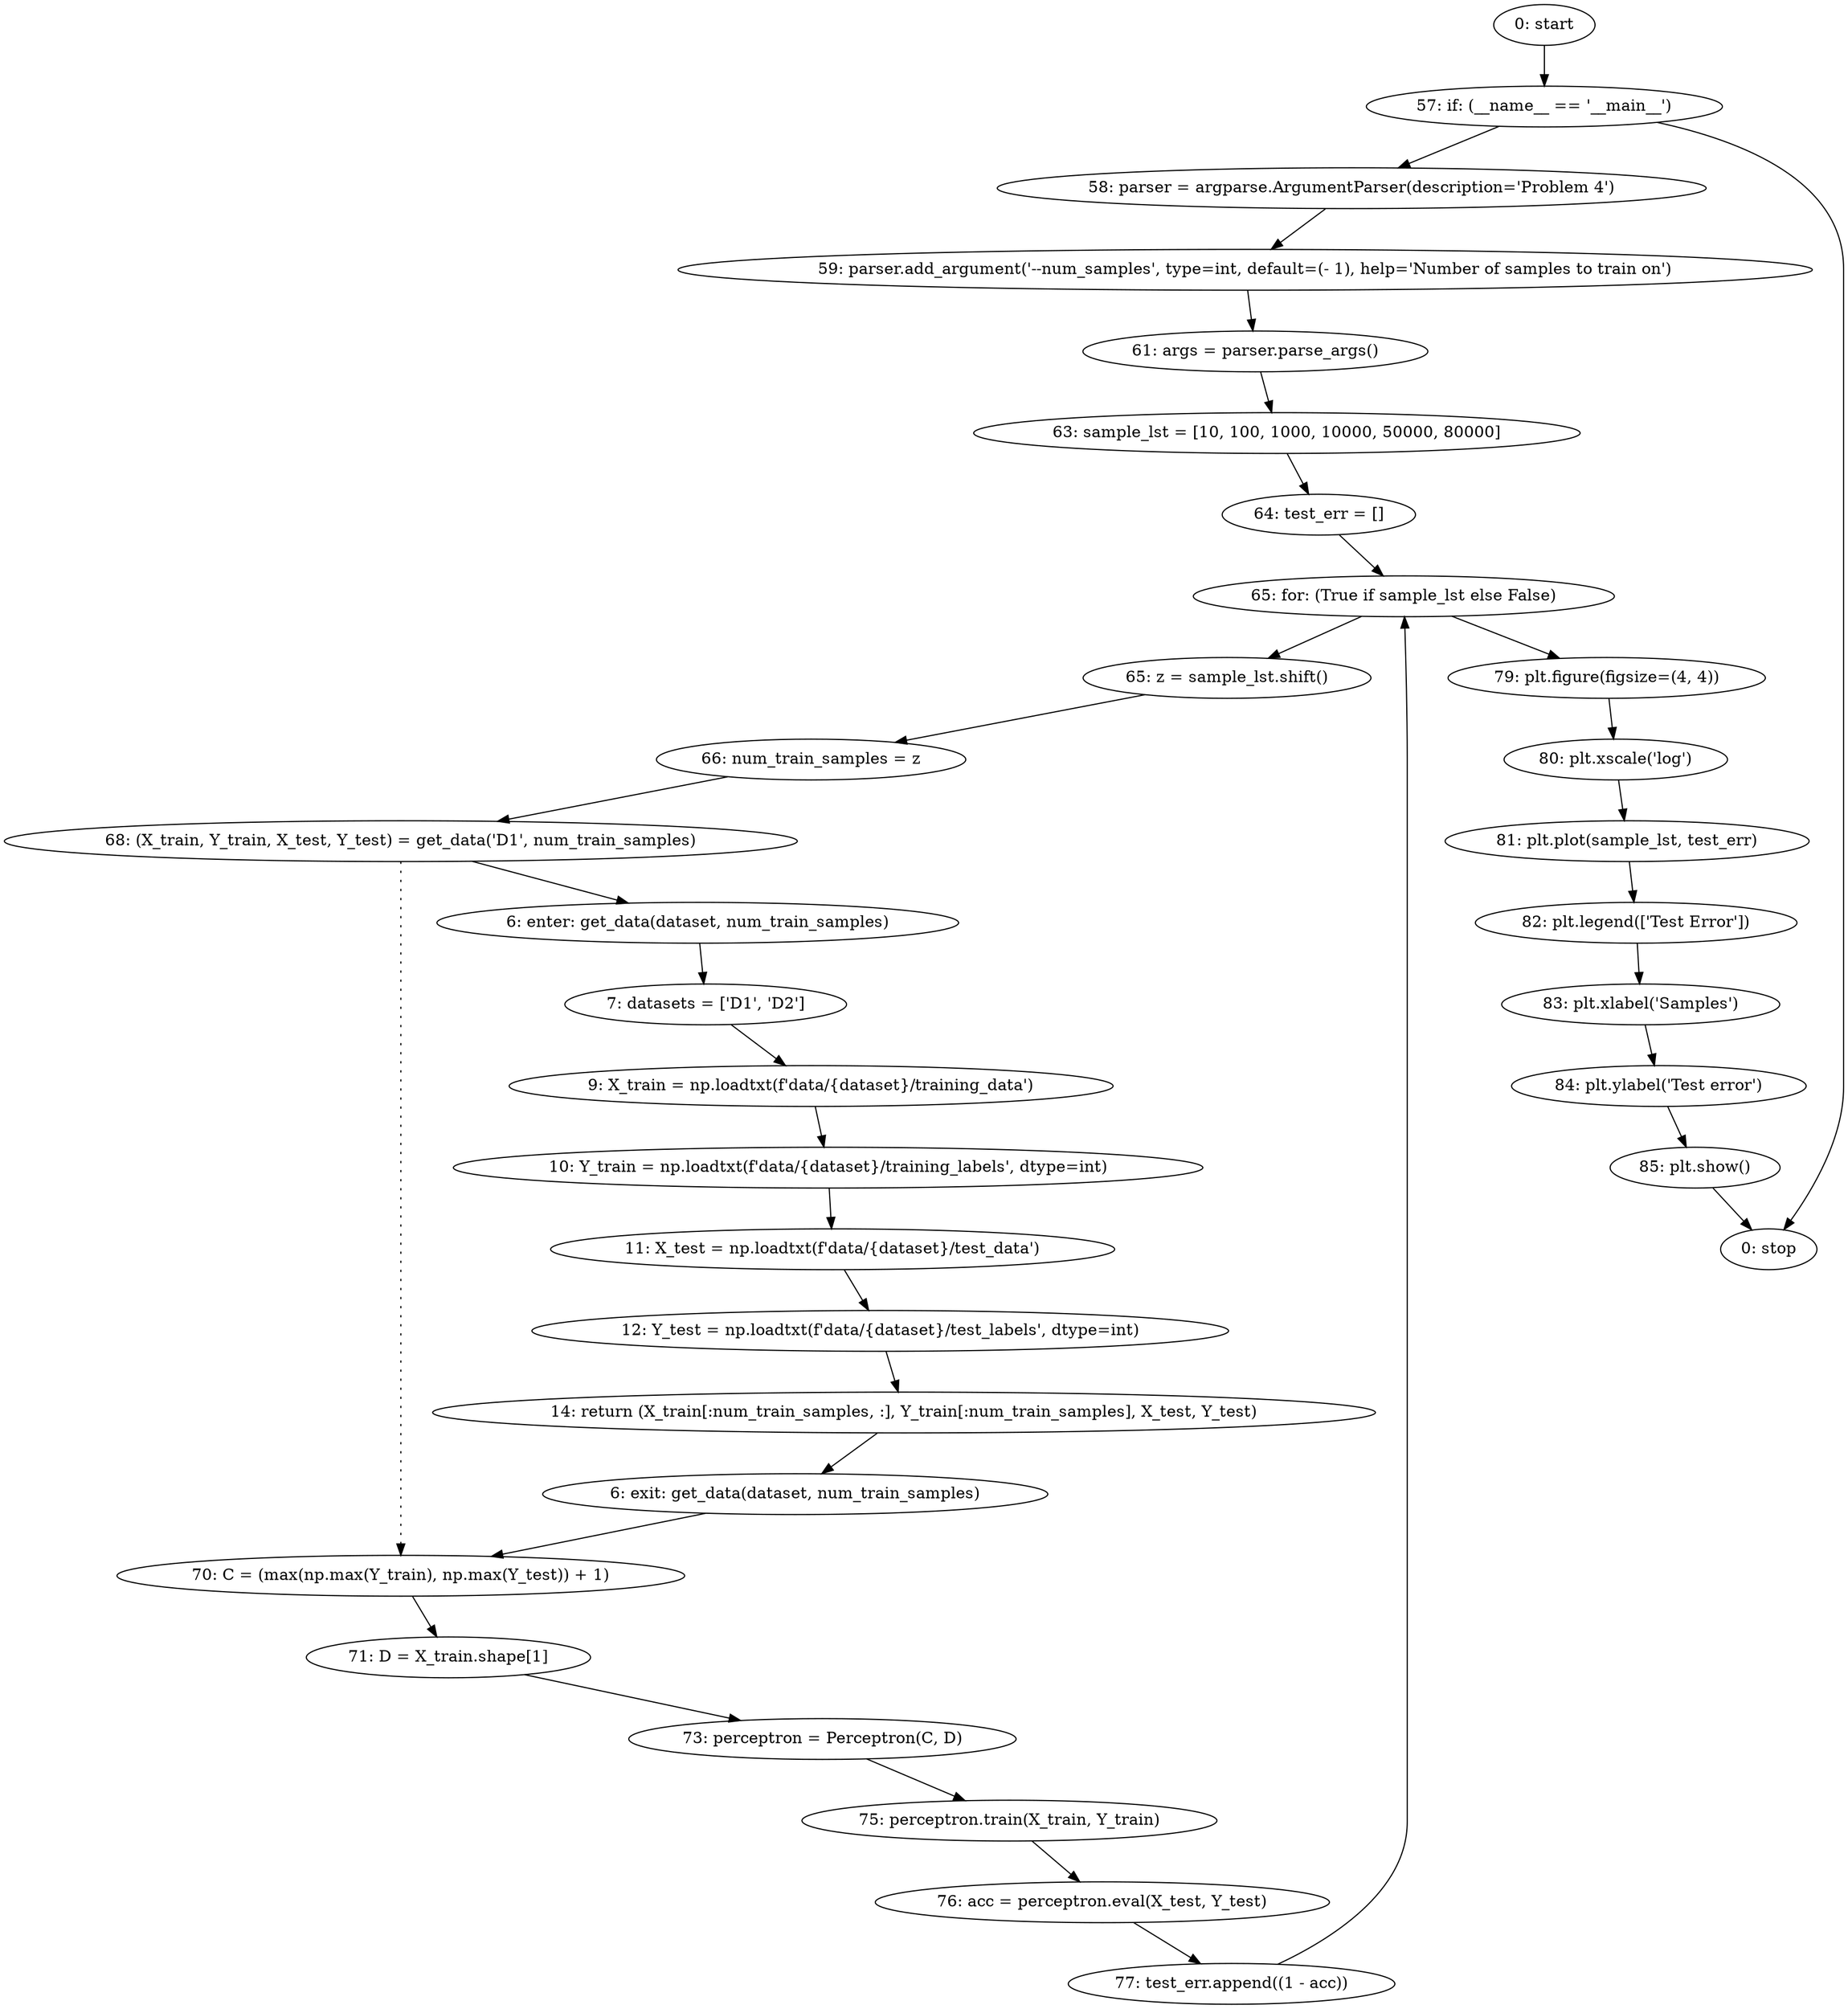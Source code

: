 strict digraph "" {
	node [label="\N"];
	0	 [label="0: start"];
	9	 [label="57: if: (__name__ == '__main__')"];
	0 -> 9;
	10	 [label="58: parser = argparse.ArgumentParser(description='Problem 4')"];
	9 -> 10;
	32	 [label="0: stop"];
	9 -> 32;
	1	 [label="6: enter: get_data(dataset, num_train_samples)"];
	3	 [label="7: datasets = ['D1', 'D2']"];
	1 -> 3;
	4	 [label="9: X_train = np.loadtxt(f'data/{dataset}/training_data')"];
	3 -> 4;
	18	 [label="68: (X_train, Y_train, X_test, Y_test) = get_data('D1', num_train_samples)"];
	18 -> 1;
	19	 [label="70: C = (max(np.max(Y_train), np.max(Y_test)) + 1)"];
	18 -> 19	 [style=dotted,
		weight=100];
	20	 [label="71: D = X_train.shape[1]"];
	19 -> 20;
	2	 [label="6: exit: get_data(dataset, num_train_samples)"];
	2 -> 19;
	8	 [label="14: return (X_train[:num_train_samples, :], Y_train[:num_train_samples], X_test, Y_test)"];
	8 -> 2;
	5	 [label="10: Y_train = np.loadtxt(f'data/{dataset}/training_labels', dtype=int)"];
	4 -> 5;
	6	 [label="11: X_test = np.loadtxt(f'data/{dataset}/test_data')"];
	5 -> 6;
	7	 [label="12: Y_test = np.loadtxt(f'data/{dataset}/test_labels', dtype=int)"];
	6 -> 7;
	7 -> 8;
	11	 [label="59: parser.add_argument('--num_samples', type=int, default=(- 1), help='Number of samples to train on')"];
	10 -> 11;
	12	 [label="61: args = parser.parse_args()"];
	11 -> 12;
	13	 [label="63: sample_lst = [10, 100, 1000, 10000, 50000, 80000]"];
	12 -> 13;
	14	 [label="64: test_err = []"];
	13 -> 14;
	15	 [label="65: for: (True if sample_lst else False)"];
	14 -> 15;
	16	 [label="65: z = sample_lst.shift()"];
	15 -> 16;
	25	 [label="79: plt.figure(figsize=(4, 4))"];
	15 -> 25;
	17	 [label="66: num_train_samples = z"];
	16 -> 17;
	26	 [label="80: plt.xscale('log')"];
	25 -> 26;
	24	 [label="77: test_err.append((1 - acc))"];
	24 -> 15;
	17 -> 18;
	21	 [label="73: perceptron = Perceptron(C, D)"];
	20 -> 21;
	22	 [label="75: perceptron.train(X_train, Y_train)"];
	21 -> 22;
	23	 [label="76: acc = perceptron.eval(X_test, Y_test)"];
	22 -> 23;
	23 -> 24;
	27	 [label="81: plt.plot(sample_lst, test_err)"];
	26 -> 27;
	28	 [label="82: plt.legend(['Test Error'])"];
	27 -> 28;
	29	 [label="83: plt.xlabel('Samples')"];
	28 -> 29;
	30	 [label="84: plt.ylabel('Test error')"];
	29 -> 30;
	31	 [label="85: plt.show()"];
	30 -> 31;
	31 -> 32;
}

